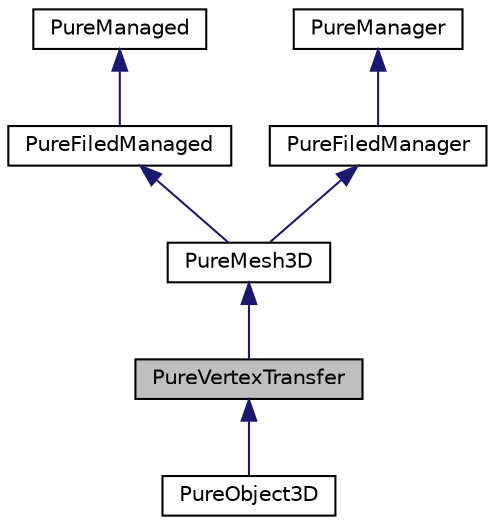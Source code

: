 digraph "PureVertexTransfer"
{
 // LATEX_PDF_SIZE
  edge [fontname="Helvetica",fontsize="10",labelfontname="Helvetica",labelfontsize="10"];
  node [fontname="Helvetica",fontsize="10",shape=record];
  Node1 [label="PureVertexTransfer",height=0.2,width=0.4,color="black", fillcolor="grey75", style="filled", fontcolor="black",tooltip="VertexTransfer class extends Mesh3D by providing ways to transfer vertices of the mesh over the verte..."];
  Node2 -> Node1 [dir="back",color="midnightblue",fontsize="10",style="solid",fontname="Helvetica"];
  Node2 [label="PureMesh3D",height=0.2,width=0.4,color="black", fillcolor="white", style="filled",URL="$class_pure_mesh3_d.html",tooltip="3D Mesh class."];
  Node3 -> Node2 [dir="back",color="midnightblue",fontsize="10",style="solid",fontname="Helvetica"];
  Node3 [label="PureFiledManaged",height=0.2,width=0.4,color="black", fillcolor="white", style="filled",URL="$class_pure_filed_managed.html",tooltip="Managed loaded from / saved to a file."];
  Node4 -> Node3 [dir="back",color="midnightblue",fontsize="10",style="solid",fontname="Helvetica"];
  Node4 [label="PureManaged",height=0.2,width=0.4,color="black", fillcolor="white", style="filled",URL="$class_pure_managed.html",tooltip="Ancestor class for managed classes."];
  Node5 -> Node2 [dir="back",color="midnightblue",fontsize="10",style="solid",fontname="Helvetica"];
  Node5 [label="PureFiledManager",height=0.2,width=0.4,color="black", fillcolor="white", style="filled",URL="$class_pure_filed_manager.html",tooltip="Manager loading from / saving to a file."];
  Node6 -> Node5 [dir="back",color="midnightblue",fontsize="10",style="solid",fontname="Helvetica"];
  Node6 [label="PureManager",height=0.2,width=0.4,color="black", fillcolor="white", style="filled",URL="$class_pure_manager.html",tooltip="Ancestor class for manager classes."];
  Node1 -> Node7 [dir="back",color="midnightblue",fontsize="10",style="solid",fontname="Helvetica"];
  Node7 [label="PureObject3D",height=0.2,width=0.4,color="black", fillcolor="white", style="filled",URL="$class_pure_object3_d.html",tooltip="3D object class."];
}
